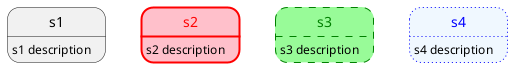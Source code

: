{
  "sha1": "n2fwqw99r5lh88v60n7jmy8g8uxxdye",
  "insertion": {
    "when": "2024-06-04T17:28:38.131Z",
    "url": "https://forum.plantuml.net/15983/element-line-style-not-applied-in-usecase-diagram?show=16048#c16048",
    "user": "plantuml@gmail.com"
  }
}
@startuml
state s1 : s1 description
state s2 #pink;line:red;line.bold;text:red : s2 description
state s3 #palegreen;line:green;line.dashed;text:green : s3 description
state s4 #aliceblue;line:blue;line.dotted;text:blue   : s4 description
@enduml
